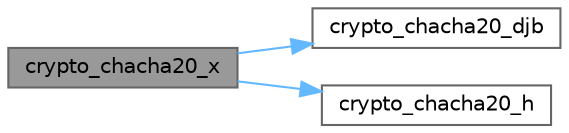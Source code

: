 digraph "crypto_chacha20_x"
{
 // LATEX_PDF_SIZE
  bgcolor="transparent";
  edge [fontname=Helvetica,fontsize=10,labelfontname=Helvetica,labelfontsize=10];
  node [fontname=Helvetica,fontsize=10,shape=box,height=0.2,width=0.4];
  rankdir="LR";
  Node1 [id="Node000001",label="crypto_chacha20_x",height=0.2,width=0.4,color="gray40", fillcolor="grey60", style="filled", fontcolor="black",tooltip=" "];
  Node1 -> Node2 [id="edge1_Node000001_Node000002",color="steelblue1",style="solid",tooltip=" "];
  Node2 [id="Node000002",label="crypto_chacha20_djb",height=0.2,width=0.4,color="grey40", fillcolor="white", style="filled",URL="$monocypher_8c.html#a56808226a52141d0abf422c651a8de62",tooltip=" "];
  Node1 -> Node3 [id="edge2_Node000001_Node000003",color="steelblue1",style="solid",tooltip=" "];
  Node3 [id="Node000003",label="crypto_chacha20_h",height=0.2,width=0.4,color="grey40", fillcolor="white", style="filled",URL="$monocypher_8c.html#ae341138aa59f09b551bbda75c9523553",tooltip=" "];
}
